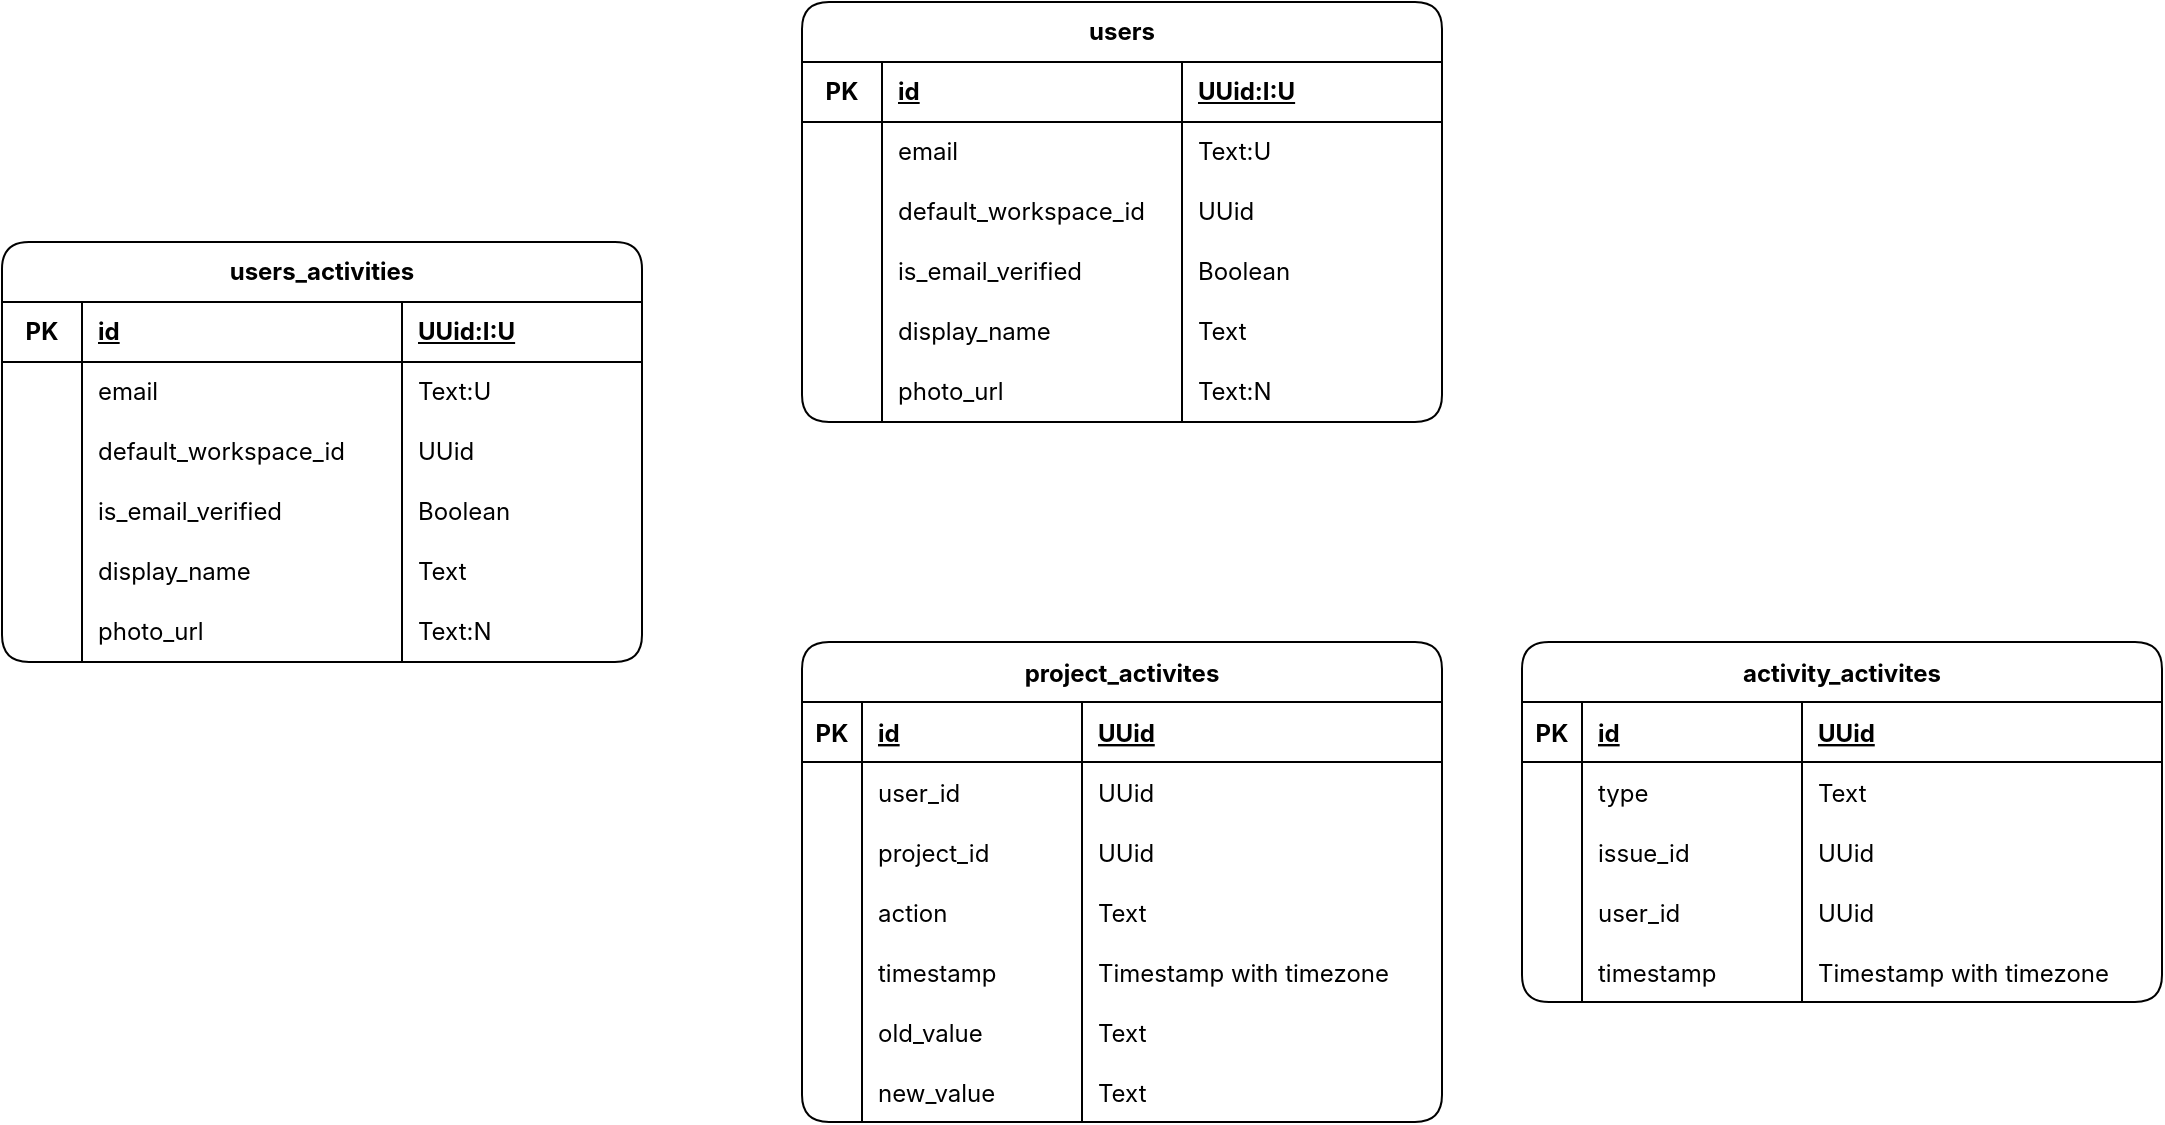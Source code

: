 <mxfile version="22.1.16" type="device">
  <diagram name="Page-1" id="qMH3KuZejo_d4NSerDfw">
    <mxGraphModel dx="1909" dy="865" grid="1" gridSize="10" guides="0" tooltips="1" connect="1" arrows="1" fold="1" page="0" pageScale="1" pageWidth="827" pageHeight="1169" math="0" shadow="0">
      <root>
        <mxCell id="0" />
        <mxCell id="1" parent="0" />
        <mxCell id="Oi91ynRGtFMZwl07wKgc-1" value="&lt;b style=&quot;font-size: 12px;&quot;&gt;users_activities&lt;/b&gt;" style="shape=table;startSize=30;container=1;collapsible=1;childLayout=tableLayout;fixedRows=1;rowLines=0;fontStyle=0;align=center;resizeLast=1;fontSize=12;fontFamily=Inter;html=1;whiteSpace=wrap;labelBorderColor=none;labelBackgroundColor=none;shadow=0;spacing=2;swimlaneFillColor=none;rounded=1;swimlaneLine=1;fillColor=none;strokeColor=default;fontSource=https%3A%2F%2Ffonts.googleapis.com%2Fcss%3Ffamily%3DInter;" parent="1" vertex="1">
          <mxGeometry x="-960" width="320" height="210" as="geometry" />
        </mxCell>
        <mxCell id="Oi91ynRGtFMZwl07wKgc-2" value="" style="shape=tableRow;horizontal=0;startSize=0;swimlaneHead=0;swimlaneBody=0;fillColor=none;collapsible=0;dropTarget=0;points=[[0,0.5],[1,0.5]];portConstraint=eastwest;top=0;left=0;right=0;bottom=1;fontSize=12;fontFamily=Inter;html=1;whiteSpace=wrap;labelBorderColor=none;labelBackgroundColor=none;swimlaneFillColor=default;shadow=0;swimlaneLine=1;rounded=1;strokeColor=default;fontSource=https%3A%2F%2Ffonts.googleapis.com%2Fcss%3Ffamily%3DInter;" parent="Oi91ynRGtFMZwl07wKgc-1" vertex="1">
          <mxGeometry y="30" width="320" height="30" as="geometry" />
        </mxCell>
        <mxCell id="Oi91ynRGtFMZwl07wKgc-3" value="PK" style="shape=partialRectangle;connectable=0;fillColor=none;top=0;left=0;bottom=0;right=0;fontStyle=1;overflow=hidden;fontSize=12;fontFamily=Inter;html=1;whiteSpace=wrap;labelBorderColor=none;labelBackgroundColor=none;swimlaneFillColor=default;shadow=0;swimlaneLine=1;rounded=1;strokeColor=default;fontSource=https%3A%2F%2Ffonts.googleapis.com%2Fcss%3Ffamily%3DInter;" parent="Oi91ynRGtFMZwl07wKgc-2" vertex="1">
          <mxGeometry width="40.0" height="30" as="geometry">
            <mxRectangle width="40.0" height="30" as="alternateBounds" />
          </mxGeometry>
        </mxCell>
        <mxCell id="Oi91ynRGtFMZwl07wKgc-4" value="id" style="shape=partialRectangle;connectable=0;fillColor=none;top=0;left=0;bottom=0;right=0;align=left;spacingLeft=6;fontStyle=5;overflow=hidden;fontSize=12;fontFamily=Inter;html=1;whiteSpace=wrap;labelBorderColor=none;labelBackgroundColor=none;swimlaneFillColor=default;shadow=0;swimlaneLine=1;rounded=1;strokeColor=default;fontSource=https%3A%2F%2Ffonts.googleapis.com%2Fcss%3Ffamily%3DInter;" parent="Oi91ynRGtFMZwl07wKgc-2" vertex="1">
          <mxGeometry x="40.0" width="160.0" height="30" as="geometry">
            <mxRectangle width="160.0" height="30" as="alternateBounds" />
          </mxGeometry>
        </mxCell>
        <mxCell id="Oi91ynRGtFMZwl07wKgc-5" value="UUid:I:U" style="shape=partialRectangle;connectable=0;fillColor=none;top=0;left=0;bottom=0;right=0;align=left;spacingLeft=6;fontStyle=5;overflow=hidden;fontSize=12;fontFamily=Inter;html=1;whiteSpace=wrap;labelBorderColor=none;labelBackgroundColor=none;swimlaneFillColor=default;shadow=0;swimlaneLine=1;rounded=1;strokeColor=default;fontSource=https%3A%2F%2Ffonts.googleapis.com%2Fcss%3Ffamily%3DInter;" parent="Oi91ynRGtFMZwl07wKgc-2" vertex="1">
          <mxGeometry x="200" width="120" height="30" as="geometry">
            <mxRectangle width="120" height="30" as="alternateBounds" />
          </mxGeometry>
        </mxCell>
        <mxCell id="Oi91ynRGtFMZwl07wKgc-6" value="" style="shape=tableRow;horizontal=0;startSize=0;swimlaneHead=0;swimlaneBody=0;fillColor=none;collapsible=0;dropTarget=0;points=[[0,0.5],[1,0.5]];portConstraint=eastwest;top=0;left=0;right=0;bottom=0;fontSize=12;fontFamily=Inter;html=1;whiteSpace=wrap;labelBorderColor=none;labelBackgroundColor=none;swimlaneFillColor=default;shadow=0;swimlaneLine=1;rounded=1;strokeColor=default;fontSource=https%3A%2F%2Ffonts.googleapis.com%2Fcss%3Ffamily%3DInter;" parent="Oi91ynRGtFMZwl07wKgc-1" vertex="1">
          <mxGeometry y="60" width="320" height="30" as="geometry" />
        </mxCell>
        <mxCell id="Oi91ynRGtFMZwl07wKgc-7" value="" style="shape=partialRectangle;connectable=0;fillColor=none;top=0;left=0;bottom=0;right=0;editable=1;overflow=hidden;fontSize=12;fontFamily=Inter;html=1;whiteSpace=wrap;labelBorderColor=none;labelBackgroundColor=none;swimlaneFillColor=default;shadow=0;swimlaneLine=1;rounded=1;strokeColor=default;fontSource=https%3A%2F%2Ffonts.googleapis.com%2Fcss%3Ffamily%3DInter;" parent="Oi91ynRGtFMZwl07wKgc-6" vertex="1">
          <mxGeometry width="40.0" height="30" as="geometry">
            <mxRectangle width="40.0" height="30" as="alternateBounds" />
          </mxGeometry>
        </mxCell>
        <mxCell id="Oi91ynRGtFMZwl07wKgc-8" value="email" style="shape=partialRectangle;connectable=0;fillColor=none;top=0;left=0;bottom=0;right=0;align=left;spacingLeft=6;overflow=hidden;fontSize=12;fontFamily=Inter;html=1;whiteSpace=wrap;labelBorderColor=none;labelBackgroundColor=none;swimlaneFillColor=default;shadow=0;swimlaneLine=1;rounded=1;strokeColor=default;fontSource=https%3A%2F%2Ffonts.googleapis.com%2Fcss%3Ffamily%3DInter;" parent="Oi91ynRGtFMZwl07wKgc-6" vertex="1">
          <mxGeometry x="40.0" width="160.0" height="30" as="geometry">
            <mxRectangle width="160.0" height="30" as="alternateBounds" />
          </mxGeometry>
        </mxCell>
        <mxCell id="Oi91ynRGtFMZwl07wKgc-9" value="Text:U" style="shape=partialRectangle;connectable=0;fillColor=none;top=0;left=0;bottom=0;right=0;align=left;spacingLeft=6;overflow=hidden;fontSize=12;fontFamily=Inter;html=1;whiteSpace=wrap;labelBorderColor=none;labelBackgroundColor=none;swimlaneFillColor=default;shadow=0;swimlaneLine=1;rounded=1;strokeColor=default;fontSource=https%3A%2F%2Ffonts.googleapis.com%2Fcss%3Ffamily%3DInter;" parent="Oi91ynRGtFMZwl07wKgc-6" vertex="1">
          <mxGeometry x="200" width="120" height="30" as="geometry">
            <mxRectangle width="120" height="30" as="alternateBounds" />
          </mxGeometry>
        </mxCell>
        <mxCell id="Oi91ynRGtFMZwl07wKgc-10" style="shape=tableRow;horizontal=0;startSize=0;swimlaneHead=0;swimlaneBody=0;fillColor=none;collapsible=0;dropTarget=0;points=[[0,0.5],[1,0.5]];portConstraint=eastwest;top=0;left=0;right=0;bottom=0;fontSize=12;fontFamily=Inter;html=1;whiteSpace=wrap;labelBorderColor=none;labelBackgroundColor=none;swimlaneFillColor=default;shadow=0;swimlaneLine=1;rounded=1;strokeColor=default;fontSource=https%3A%2F%2Ffonts.googleapis.com%2Fcss%3Ffamily%3DInter;" parent="Oi91ynRGtFMZwl07wKgc-1" vertex="1">
          <mxGeometry y="90" width="320" height="30" as="geometry" />
        </mxCell>
        <mxCell id="Oi91ynRGtFMZwl07wKgc-11" style="shape=partialRectangle;connectable=0;fillColor=none;top=0;left=0;bottom=0;right=0;editable=1;overflow=hidden;fontSize=12;fontFamily=Inter;html=1;whiteSpace=wrap;labelBorderColor=none;labelBackgroundColor=none;swimlaneFillColor=default;shadow=0;swimlaneLine=1;rounded=1;strokeColor=default;fontSource=https%3A%2F%2Ffonts.googleapis.com%2Fcss%3Ffamily%3DInter;" parent="Oi91ynRGtFMZwl07wKgc-10" vertex="1">
          <mxGeometry width="40.0" height="30" as="geometry">
            <mxRectangle width="40.0" height="30" as="alternateBounds" />
          </mxGeometry>
        </mxCell>
        <mxCell id="Oi91ynRGtFMZwl07wKgc-12" value="default_workspace_id" style="shape=partialRectangle;connectable=0;fillColor=none;top=0;left=0;bottom=0;right=0;align=left;spacingLeft=6;overflow=hidden;fontSize=12;fontFamily=Inter;html=1;whiteSpace=wrap;labelBorderColor=none;labelBackgroundColor=none;swimlaneFillColor=default;shadow=0;swimlaneLine=1;rounded=1;strokeColor=default;fontSource=https%3A%2F%2Ffonts.googleapis.com%2Fcss%3Ffamily%3DInter;" parent="Oi91ynRGtFMZwl07wKgc-10" vertex="1">
          <mxGeometry x="40.0" width="160.0" height="30" as="geometry">
            <mxRectangle width="160.0" height="30" as="alternateBounds" />
          </mxGeometry>
        </mxCell>
        <mxCell id="Oi91ynRGtFMZwl07wKgc-13" value="UUid" style="shape=partialRectangle;connectable=0;fillColor=none;top=0;left=0;bottom=0;right=0;align=left;spacingLeft=6;overflow=hidden;fontSize=12;fontFamily=Inter;html=1;whiteSpace=wrap;labelBorderColor=none;labelBackgroundColor=none;swimlaneFillColor=default;shadow=0;swimlaneLine=1;rounded=1;strokeColor=default;fontSource=https%3A%2F%2Ffonts.googleapis.com%2Fcss%3Ffamily%3DInter;" parent="Oi91ynRGtFMZwl07wKgc-10" vertex="1">
          <mxGeometry x="200" width="120" height="30" as="geometry">
            <mxRectangle width="120" height="30" as="alternateBounds" />
          </mxGeometry>
        </mxCell>
        <mxCell id="Oi91ynRGtFMZwl07wKgc-14" value="" style="shape=tableRow;horizontal=0;startSize=0;swimlaneHead=0;swimlaneBody=0;fillColor=none;collapsible=0;dropTarget=0;points=[[0,0.5],[1,0.5]];portConstraint=eastwest;top=0;left=0;right=0;bottom=0;fontSize=12;fontFamily=Inter;html=1;whiteSpace=wrap;labelBorderColor=none;labelBackgroundColor=none;swimlaneFillColor=default;shadow=0;swimlaneLine=1;rounded=1;strokeColor=default;fontSource=https%3A%2F%2Ffonts.googleapis.com%2Fcss%3Ffamily%3DInter;" parent="Oi91ynRGtFMZwl07wKgc-1" vertex="1">
          <mxGeometry y="120" width="320" height="30" as="geometry" />
        </mxCell>
        <mxCell id="Oi91ynRGtFMZwl07wKgc-15" value="" style="shape=partialRectangle;connectable=0;fillColor=none;top=0;left=0;bottom=0;right=0;editable=1;overflow=hidden;fontSize=12;fontFamily=Inter;html=1;whiteSpace=wrap;labelBorderColor=none;labelBackgroundColor=none;swimlaneFillColor=default;shadow=0;swimlaneLine=1;rounded=1;strokeColor=default;fontSource=https%3A%2F%2Ffonts.googleapis.com%2Fcss%3Ffamily%3DInter;" parent="Oi91ynRGtFMZwl07wKgc-14" vertex="1">
          <mxGeometry width="40.0" height="30" as="geometry">
            <mxRectangle width="40.0" height="30" as="alternateBounds" />
          </mxGeometry>
        </mxCell>
        <mxCell id="Oi91ynRGtFMZwl07wKgc-16" value="is_email_verified" style="shape=partialRectangle;connectable=0;fillColor=none;top=0;left=0;bottom=0;right=0;align=left;spacingLeft=6;overflow=hidden;fontSize=12;fontFamily=Inter;html=1;whiteSpace=wrap;labelBorderColor=none;labelBackgroundColor=none;swimlaneFillColor=default;shadow=0;swimlaneLine=1;rounded=1;strokeColor=default;fontSource=https%3A%2F%2Ffonts.googleapis.com%2Fcss%3Ffamily%3DInter;" parent="Oi91ynRGtFMZwl07wKgc-14" vertex="1">
          <mxGeometry x="40.0" width="160.0" height="30" as="geometry">
            <mxRectangle width="160.0" height="30" as="alternateBounds" />
          </mxGeometry>
        </mxCell>
        <mxCell id="Oi91ynRGtFMZwl07wKgc-17" value="Boolean" style="shape=partialRectangle;connectable=0;fillColor=none;top=0;left=0;bottom=0;right=0;align=left;spacingLeft=6;overflow=hidden;fontSize=12;fontFamily=Inter;html=1;whiteSpace=wrap;labelBorderColor=none;labelBackgroundColor=none;swimlaneFillColor=default;shadow=0;swimlaneLine=1;rounded=1;strokeColor=default;fontSource=https%3A%2F%2Ffonts.googleapis.com%2Fcss%3Ffamily%3DInter;" parent="Oi91ynRGtFMZwl07wKgc-14" vertex="1">
          <mxGeometry x="200" width="120" height="30" as="geometry">
            <mxRectangle width="120" height="30" as="alternateBounds" />
          </mxGeometry>
        </mxCell>
        <mxCell id="Oi91ynRGtFMZwl07wKgc-18" style="shape=tableRow;horizontal=0;startSize=0;swimlaneHead=0;swimlaneBody=0;fillColor=none;collapsible=0;dropTarget=0;points=[[0,0.5],[1,0.5]];portConstraint=eastwest;top=0;left=0;right=0;bottom=0;fontSize=12;fontFamily=Inter;html=1;whiteSpace=wrap;labelBorderColor=none;labelBackgroundColor=none;swimlaneFillColor=default;shadow=0;swimlaneLine=1;rounded=1;strokeColor=default;fontSource=https%3A%2F%2Ffonts.googleapis.com%2Fcss%3Ffamily%3DInter;" parent="Oi91ynRGtFMZwl07wKgc-1" vertex="1">
          <mxGeometry y="150" width="320" height="30" as="geometry" />
        </mxCell>
        <mxCell id="Oi91ynRGtFMZwl07wKgc-19" style="shape=partialRectangle;connectable=0;fillColor=none;top=0;left=0;bottom=0;right=0;editable=1;overflow=hidden;fontSize=12;fontFamily=Inter;html=1;whiteSpace=wrap;labelBorderColor=none;labelBackgroundColor=none;swimlaneFillColor=default;shadow=0;swimlaneLine=1;rounded=1;strokeColor=default;fontSource=https%3A%2F%2Ffonts.googleapis.com%2Fcss%3Ffamily%3DInter;" parent="Oi91ynRGtFMZwl07wKgc-18" vertex="1">
          <mxGeometry width="40.0" height="30" as="geometry">
            <mxRectangle width="40.0" height="30" as="alternateBounds" />
          </mxGeometry>
        </mxCell>
        <mxCell id="Oi91ynRGtFMZwl07wKgc-20" value="display_name" style="shape=partialRectangle;connectable=0;fillColor=none;top=0;left=0;bottom=0;right=0;align=left;spacingLeft=6;overflow=hidden;fontSize=12;fontFamily=Inter;html=1;whiteSpace=wrap;labelBorderColor=none;labelBackgroundColor=none;swimlaneFillColor=default;shadow=0;swimlaneLine=1;rounded=1;strokeColor=default;fontSource=https%3A%2F%2Ffonts.googleapis.com%2Fcss%3Ffamily%3DInter;" parent="Oi91ynRGtFMZwl07wKgc-18" vertex="1">
          <mxGeometry x="40.0" width="160.0" height="30" as="geometry">
            <mxRectangle width="160.0" height="30" as="alternateBounds" />
          </mxGeometry>
        </mxCell>
        <mxCell id="Oi91ynRGtFMZwl07wKgc-21" value="Text" style="shape=partialRectangle;connectable=0;fillColor=none;top=0;left=0;bottom=0;right=0;align=left;spacingLeft=6;overflow=hidden;fontSize=12;fontFamily=Inter;html=1;whiteSpace=wrap;labelBorderColor=none;labelBackgroundColor=none;swimlaneFillColor=default;shadow=0;swimlaneLine=1;rounded=1;strokeColor=default;fontSource=https%3A%2F%2Ffonts.googleapis.com%2Fcss%3Ffamily%3DInter;" parent="Oi91ynRGtFMZwl07wKgc-18" vertex="1">
          <mxGeometry x="200" width="120" height="30" as="geometry">
            <mxRectangle width="120" height="30" as="alternateBounds" />
          </mxGeometry>
        </mxCell>
        <mxCell id="Oi91ynRGtFMZwl07wKgc-22" style="shape=tableRow;horizontal=0;startSize=0;swimlaneHead=0;swimlaneBody=0;fillColor=none;collapsible=0;dropTarget=0;points=[[0,0.5],[1,0.5]];portConstraint=eastwest;top=0;left=0;right=0;bottom=0;fontSize=12;fontFamily=Inter;html=1;whiteSpace=wrap;labelBorderColor=none;labelBackgroundColor=none;swimlaneFillColor=default;shadow=0;swimlaneLine=1;rounded=1;strokeColor=default;fontSource=https%3A%2F%2Ffonts.googleapis.com%2Fcss%3Ffamily%3DInter;" parent="Oi91ynRGtFMZwl07wKgc-1" vertex="1">
          <mxGeometry y="180" width="320" height="30" as="geometry" />
        </mxCell>
        <mxCell id="Oi91ynRGtFMZwl07wKgc-23" style="shape=partialRectangle;connectable=0;fillColor=none;top=0;left=0;bottom=0;right=0;editable=1;overflow=hidden;fontSize=12;fontFamily=Inter;html=1;whiteSpace=wrap;labelBorderColor=none;labelBackgroundColor=none;swimlaneFillColor=default;shadow=0;swimlaneLine=1;rounded=1;strokeColor=default;fontSource=https%3A%2F%2Ffonts.googleapis.com%2Fcss%3Ffamily%3DInter;" parent="Oi91ynRGtFMZwl07wKgc-22" vertex="1">
          <mxGeometry width="40.0" height="30" as="geometry">
            <mxRectangle width="40.0" height="30" as="alternateBounds" />
          </mxGeometry>
        </mxCell>
        <mxCell id="Oi91ynRGtFMZwl07wKgc-24" value="photo_url" style="shape=partialRectangle;connectable=0;fillColor=none;top=0;left=0;bottom=0;right=0;align=left;spacingLeft=6;overflow=hidden;fontSize=12;fontFamily=Inter;html=1;whiteSpace=wrap;labelBorderColor=none;labelBackgroundColor=none;swimlaneFillColor=default;shadow=0;swimlaneLine=1;rounded=1;strokeColor=default;fontSource=https%3A%2F%2Ffonts.googleapis.com%2Fcss%3Ffamily%3DInter;" parent="Oi91ynRGtFMZwl07wKgc-22" vertex="1">
          <mxGeometry x="40.0" width="160.0" height="30" as="geometry">
            <mxRectangle width="160.0" height="30" as="alternateBounds" />
          </mxGeometry>
        </mxCell>
        <mxCell id="Oi91ynRGtFMZwl07wKgc-25" value="Text:N" style="shape=partialRectangle;connectable=0;fillColor=none;top=0;left=0;bottom=0;right=0;align=left;spacingLeft=6;overflow=hidden;fontSize=12;fontFamily=Inter;html=1;whiteSpace=wrap;labelBorderColor=none;labelBackgroundColor=none;swimlaneFillColor=default;shadow=0;swimlaneLine=1;rounded=1;strokeColor=default;fontSource=https%3A%2F%2Ffonts.googleapis.com%2Fcss%3Ffamily%3DInter;" parent="Oi91ynRGtFMZwl07wKgc-22" vertex="1">
          <mxGeometry x="200" width="120" height="30" as="geometry">
            <mxRectangle width="120" height="30" as="alternateBounds" />
          </mxGeometry>
        </mxCell>
        <mxCell id="Oi91ynRGtFMZwl07wKgc-26" value="project_activites" style="shape=table;startSize=30;container=1;collapsible=1;childLayout=tableLayout;fixedRows=1;rowLines=0;fontStyle=1;align=center;resizeLast=1;fontFamily=Inter;fontSource=https%3A%2F%2Ffonts.googleapis.com%2Fcss%3Ffamily%3DInter;fontSize=12;rounded=1;" parent="1" vertex="1">
          <mxGeometry x="-560" y="200" width="320" height="240" as="geometry" />
        </mxCell>
        <mxCell id="Oi91ynRGtFMZwl07wKgc-27" value="" style="shape=tableRow;horizontal=0;startSize=0;swimlaneHead=0;swimlaneBody=0;fillColor=none;collapsible=0;dropTarget=0;points=[[0,0.5],[1,0.5]];portConstraint=eastwest;top=0;left=0;right=0;bottom=1;fontFamily=Inter;fontSource=https%3A%2F%2Ffonts.googleapis.com%2Fcss%3Ffamily%3DInter;fontSize=12;rounded=1;" parent="Oi91ynRGtFMZwl07wKgc-26" vertex="1">
          <mxGeometry y="30" width="320" height="30" as="geometry" />
        </mxCell>
        <mxCell id="Oi91ynRGtFMZwl07wKgc-28" value="PK" style="shape=partialRectangle;connectable=0;fillColor=none;top=0;left=0;bottom=0;right=0;fontStyle=1;overflow=hidden;fontFamily=Inter;fontSource=https%3A%2F%2Ffonts.googleapis.com%2Fcss%3Ffamily%3DInter;fontSize=12;rounded=1;" parent="Oi91ynRGtFMZwl07wKgc-27" vertex="1">
          <mxGeometry width="30" height="30" as="geometry">
            <mxRectangle width="30" height="30" as="alternateBounds" />
          </mxGeometry>
        </mxCell>
        <mxCell id="Oi91ynRGtFMZwl07wKgc-29" value="id" style="shape=partialRectangle;connectable=0;fillColor=none;top=0;left=0;bottom=0;right=0;align=left;spacingLeft=6;fontStyle=5;overflow=hidden;fontFamily=Inter;fontSource=https%3A%2F%2Ffonts.googleapis.com%2Fcss%3Ffamily%3DInter;fontSize=12;rounded=1;" parent="Oi91ynRGtFMZwl07wKgc-27" vertex="1">
          <mxGeometry x="30" width="110" height="30" as="geometry">
            <mxRectangle width="110" height="30" as="alternateBounds" />
          </mxGeometry>
        </mxCell>
        <mxCell id="Oi91ynRGtFMZwl07wKgc-30" value="UUid" style="shape=partialRectangle;connectable=0;fillColor=none;top=0;left=0;bottom=0;right=0;align=left;spacingLeft=6;fontStyle=5;overflow=hidden;fontFamily=Inter;fontSource=https%3A%2F%2Ffonts.googleapis.com%2Fcss%3Ffamily%3DInter;fontSize=12;rounded=1;" parent="Oi91ynRGtFMZwl07wKgc-27" vertex="1">
          <mxGeometry x="140" width="180" height="30" as="geometry">
            <mxRectangle width="180" height="30" as="alternateBounds" />
          </mxGeometry>
        </mxCell>
        <mxCell id="Oi91ynRGtFMZwl07wKgc-31" value="" style="shape=tableRow;horizontal=0;startSize=0;swimlaneHead=0;swimlaneBody=0;fillColor=none;collapsible=0;dropTarget=0;points=[[0,0.5],[1,0.5]];portConstraint=eastwest;top=0;left=0;right=0;bottom=0;fontFamily=Inter;fontSource=https%3A%2F%2Ffonts.googleapis.com%2Fcss%3Ffamily%3DInter;fontSize=12;rounded=1;" parent="Oi91ynRGtFMZwl07wKgc-26" vertex="1">
          <mxGeometry y="60" width="320" height="30" as="geometry" />
        </mxCell>
        <mxCell id="Oi91ynRGtFMZwl07wKgc-32" value="" style="shape=partialRectangle;connectable=0;fillColor=none;top=0;left=0;bottom=0;right=0;editable=1;overflow=hidden;fontFamily=Inter;fontSource=https%3A%2F%2Ffonts.googleapis.com%2Fcss%3Ffamily%3DInter;fontSize=12;rounded=1;" parent="Oi91ynRGtFMZwl07wKgc-31" vertex="1">
          <mxGeometry width="30" height="30" as="geometry">
            <mxRectangle width="30" height="30" as="alternateBounds" />
          </mxGeometry>
        </mxCell>
        <mxCell id="Oi91ynRGtFMZwl07wKgc-33" value="user_id" style="shape=partialRectangle;connectable=0;fillColor=none;top=0;left=0;bottom=0;right=0;align=left;spacingLeft=6;overflow=hidden;fontFamily=Inter;fontSource=https%3A%2F%2Ffonts.googleapis.com%2Fcss%3Ffamily%3DInter;fontSize=12;rounded=1;" parent="Oi91ynRGtFMZwl07wKgc-31" vertex="1">
          <mxGeometry x="30" width="110" height="30" as="geometry">
            <mxRectangle width="110" height="30" as="alternateBounds" />
          </mxGeometry>
        </mxCell>
        <mxCell id="Oi91ynRGtFMZwl07wKgc-34" value="UUid" style="shape=partialRectangle;connectable=0;fillColor=none;top=0;left=0;bottom=0;right=0;align=left;spacingLeft=6;overflow=hidden;fontFamily=Inter;fontSource=https%3A%2F%2Ffonts.googleapis.com%2Fcss%3Ffamily%3DInter;fontSize=12;rounded=1;" parent="Oi91ynRGtFMZwl07wKgc-31" vertex="1">
          <mxGeometry x="140" width="180" height="30" as="geometry">
            <mxRectangle width="180" height="30" as="alternateBounds" />
          </mxGeometry>
        </mxCell>
        <mxCell id="Oi91ynRGtFMZwl07wKgc-35" value="" style="shape=tableRow;horizontal=0;startSize=0;swimlaneHead=0;swimlaneBody=0;fillColor=none;collapsible=0;dropTarget=0;points=[[0,0.5],[1,0.5]];portConstraint=eastwest;top=0;left=0;right=0;bottom=0;fontFamily=Inter;fontSource=https%3A%2F%2Ffonts.googleapis.com%2Fcss%3Ffamily%3DInter;fontSize=12;rounded=1;" parent="Oi91ynRGtFMZwl07wKgc-26" vertex="1">
          <mxGeometry y="90" width="320" height="30" as="geometry" />
        </mxCell>
        <mxCell id="Oi91ynRGtFMZwl07wKgc-36" value="" style="shape=partialRectangle;connectable=0;fillColor=none;top=0;left=0;bottom=0;right=0;editable=1;overflow=hidden;fontFamily=Inter;fontSource=https%3A%2F%2Ffonts.googleapis.com%2Fcss%3Ffamily%3DInter;fontSize=12;rounded=1;" parent="Oi91ynRGtFMZwl07wKgc-35" vertex="1">
          <mxGeometry width="30" height="30" as="geometry">
            <mxRectangle width="30" height="30" as="alternateBounds" />
          </mxGeometry>
        </mxCell>
        <mxCell id="Oi91ynRGtFMZwl07wKgc-37" value="project_id" style="shape=partialRectangle;connectable=0;fillColor=none;top=0;left=0;bottom=0;right=0;align=left;spacingLeft=6;overflow=hidden;fontFamily=Inter;fontSource=https%3A%2F%2Ffonts.googleapis.com%2Fcss%3Ffamily%3DInter;fontSize=12;rounded=1;" parent="Oi91ynRGtFMZwl07wKgc-35" vertex="1">
          <mxGeometry x="30" width="110" height="30" as="geometry">
            <mxRectangle width="110" height="30" as="alternateBounds" />
          </mxGeometry>
        </mxCell>
        <mxCell id="Oi91ynRGtFMZwl07wKgc-38" value="UUid" style="shape=partialRectangle;connectable=0;fillColor=none;top=0;left=0;bottom=0;right=0;align=left;spacingLeft=6;overflow=hidden;fontFamily=Inter;fontSource=https%3A%2F%2Ffonts.googleapis.com%2Fcss%3Ffamily%3DInter;fontSize=12;rounded=1;" parent="Oi91ynRGtFMZwl07wKgc-35" vertex="1">
          <mxGeometry x="140" width="180" height="30" as="geometry">
            <mxRectangle width="180" height="30" as="alternateBounds" />
          </mxGeometry>
        </mxCell>
        <mxCell id="Oi91ynRGtFMZwl07wKgc-39" value="" style="shape=tableRow;horizontal=0;startSize=0;swimlaneHead=0;swimlaneBody=0;fillColor=none;collapsible=0;dropTarget=0;points=[[0,0.5],[1,0.5]];portConstraint=eastwest;top=0;left=0;right=0;bottom=0;fontFamily=Inter;fontSource=https%3A%2F%2Ffonts.googleapis.com%2Fcss%3Ffamily%3DInter;fontSize=12;rounded=1;" parent="Oi91ynRGtFMZwl07wKgc-26" vertex="1">
          <mxGeometry y="120" width="320" height="30" as="geometry" />
        </mxCell>
        <mxCell id="Oi91ynRGtFMZwl07wKgc-40" value="" style="shape=partialRectangle;connectable=0;fillColor=none;top=0;left=0;bottom=0;right=0;editable=1;overflow=hidden;fontFamily=Inter;fontSource=https%3A%2F%2Ffonts.googleapis.com%2Fcss%3Ffamily%3DInter;fontSize=12;rounded=1;" parent="Oi91ynRGtFMZwl07wKgc-39" vertex="1">
          <mxGeometry width="30" height="30" as="geometry">
            <mxRectangle width="30" height="30" as="alternateBounds" />
          </mxGeometry>
        </mxCell>
        <mxCell id="Oi91ynRGtFMZwl07wKgc-41" value="action" style="shape=partialRectangle;connectable=0;fillColor=none;top=0;left=0;bottom=0;right=0;align=left;spacingLeft=6;overflow=hidden;shadow=0;fontFamily=Inter;fontSource=https%3A%2F%2Ffonts.googleapis.com%2Fcss%3Ffamily%3DInter;fontSize=12;rounded=1;" parent="Oi91ynRGtFMZwl07wKgc-39" vertex="1">
          <mxGeometry x="30" width="110" height="30" as="geometry">
            <mxRectangle width="110" height="30" as="alternateBounds" />
          </mxGeometry>
        </mxCell>
        <mxCell id="Oi91ynRGtFMZwl07wKgc-42" value="Text" style="shape=partialRectangle;connectable=0;fillColor=none;top=0;left=0;bottom=0;right=0;align=left;spacingLeft=6;overflow=hidden;shadow=0;fontFamily=Inter;fontSource=https%3A%2F%2Ffonts.googleapis.com%2Fcss%3Ffamily%3DInter;fontSize=12;rounded=1;" parent="Oi91ynRGtFMZwl07wKgc-39" vertex="1">
          <mxGeometry x="140" width="180" height="30" as="geometry">
            <mxRectangle width="180" height="30" as="alternateBounds" />
          </mxGeometry>
        </mxCell>
        <mxCell id="Oi91ynRGtFMZwl07wKgc-76" style="shape=tableRow;horizontal=0;startSize=0;swimlaneHead=0;swimlaneBody=0;fillColor=none;collapsible=0;dropTarget=0;points=[[0,0.5],[1,0.5]];portConstraint=eastwest;top=0;left=0;right=0;bottom=0;fontFamily=Inter;fontSource=https%3A%2F%2Ffonts.googleapis.com%2Fcss%3Ffamily%3DInter;fontSize=12;rounded=1;" parent="Oi91ynRGtFMZwl07wKgc-26" vertex="1">
          <mxGeometry y="150" width="320" height="30" as="geometry" />
        </mxCell>
        <mxCell id="Oi91ynRGtFMZwl07wKgc-77" style="shape=partialRectangle;connectable=0;fillColor=none;top=0;left=0;bottom=0;right=0;editable=1;overflow=hidden;fontFamily=Inter;fontSource=https%3A%2F%2Ffonts.googleapis.com%2Fcss%3Ffamily%3DInter;fontSize=12;rounded=1;" parent="Oi91ynRGtFMZwl07wKgc-76" vertex="1">
          <mxGeometry width="30" height="30" as="geometry">
            <mxRectangle width="30" height="30" as="alternateBounds" />
          </mxGeometry>
        </mxCell>
        <mxCell id="Oi91ynRGtFMZwl07wKgc-78" value="timestamp" style="shape=partialRectangle;connectable=0;fillColor=none;top=0;left=0;bottom=0;right=0;align=left;spacingLeft=6;overflow=hidden;shadow=0;fontFamily=Inter;fontSource=https%3A%2F%2Ffonts.googleapis.com%2Fcss%3Ffamily%3DInter;fontSize=12;rounded=1;" parent="Oi91ynRGtFMZwl07wKgc-76" vertex="1">
          <mxGeometry x="30" width="110" height="30" as="geometry">
            <mxRectangle width="110" height="30" as="alternateBounds" />
          </mxGeometry>
        </mxCell>
        <mxCell id="Oi91ynRGtFMZwl07wKgc-79" value="Timestamp with timezone" style="shape=partialRectangle;connectable=0;fillColor=none;top=0;left=0;bottom=0;right=0;align=left;spacingLeft=6;overflow=hidden;shadow=0;fontFamily=Inter;fontSource=https%3A%2F%2Ffonts.googleapis.com%2Fcss%3Ffamily%3DInter;fontSize=12;rounded=1;" parent="Oi91ynRGtFMZwl07wKgc-76" vertex="1">
          <mxGeometry x="140" width="180" height="30" as="geometry">
            <mxRectangle width="180" height="30" as="alternateBounds" />
          </mxGeometry>
        </mxCell>
        <mxCell id="S9b56xhBs71mDm356Wjc-5" style="shape=tableRow;horizontal=0;startSize=0;swimlaneHead=0;swimlaneBody=0;fillColor=none;collapsible=0;dropTarget=0;points=[[0,0.5],[1,0.5]];portConstraint=eastwest;top=0;left=0;right=0;bottom=0;fontFamily=Inter;fontSource=https%3A%2F%2Ffonts.googleapis.com%2Fcss%3Ffamily%3DInter;fontSize=12;rounded=1;" vertex="1" parent="Oi91ynRGtFMZwl07wKgc-26">
          <mxGeometry y="180" width="320" height="30" as="geometry" />
        </mxCell>
        <mxCell id="S9b56xhBs71mDm356Wjc-6" style="shape=partialRectangle;connectable=0;fillColor=none;top=0;left=0;bottom=0;right=0;editable=1;overflow=hidden;fontFamily=Inter;fontSource=https%3A%2F%2Ffonts.googleapis.com%2Fcss%3Ffamily%3DInter;fontSize=12;rounded=1;" vertex="1" parent="S9b56xhBs71mDm356Wjc-5">
          <mxGeometry width="30" height="30" as="geometry">
            <mxRectangle width="30" height="30" as="alternateBounds" />
          </mxGeometry>
        </mxCell>
        <mxCell id="S9b56xhBs71mDm356Wjc-7" value="old_value" style="shape=partialRectangle;connectable=0;fillColor=none;top=0;left=0;bottom=0;right=0;align=left;spacingLeft=6;overflow=hidden;shadow=0;fontFamily=Inter;fontSource=https%3A%2F%2Ffonts.googleapis.com%2Fcss%3Ffamily%3DInter;fontSize=12;rounded=1;" vertex="1" parent="S9b56xhBs71mDm356Wjc-5">
          <mxGeometry x="30" width="110" height="30" as="geometry">
            <mxRectangle width="110" height="30" as="alternateBounds" />
          </mxGeometry>
        </mxCell>
        <mxCell id="S9b56xhBs71mDm356Wjc-8" value="Text" style="shape=partialRectangle;connectable=0;fillColor=none;top=0;left=0;bottom=0;right=0;align=left;spacingLeft=6;overflow=hidden;shadow=0;fontFamily=Inter;fontSource=https%3A%2F%2Ffonts.googleapis.com%2Fcss%3Ffamily%3DInter;fontSize=12;rounded=1;" vertex="1" parent="S9b56xhBs71mDm356Wjc-5">
          <mxGeometry x="140" width="180" height="30" as="geometry">
            <mxRectangle width="180" height="30" as="alternateBounds" />
          </mxGeometry>
        </mxCell>
        <mxCell id="S9b56xhBs71mDm356Wjc-1" style="shape=tableRow;horizontal=0;startSize=0;swimlaneHead=0;swimlaneBody=0;fillColor=none;collapsible=0;dropTarget=0;points=[[0,0.5],[1,0.5]];portConstraint=eastwest;top=0;left=0;right=0;bottom=0;fontFamily=Inter;fontSource=https%3A%2F%2Ffonts.googleapis.com%2Fcss%3Ffamily%3DInter;fontSize=12;rounded=1;" vertex="1" parent="Oi91ynRGtFMZwl07wKgc-26">
          <mxGeometry y="210" width="320" height="30" as="geometry" />
        </mxCell>
        <mxCell id="S9b56xhBs71mDm356Wjc-2" style="shape=partialRectangle;connectable=0;fillColor=none;top=0;left=0;bottom=0;right=0;editable=1;overflow=hidden;fontFamily=Inter;fontSource=https%3A%2F%2Ffonts.googleapis.com%2Fcss%3Ffamily%3DInter;fontSize=12;rounded=1;" vertex="1" parent="S9b56xhBs71mDm356Wjc-1">
          <mxGeometry width="30" height="30" as="geometry">
            <mxRectangle width="30" height="30" as="alternateBounds" />
          </mxGeometry>
        </mxCell>
        <mxCell id="S9b56xhBs71mDm356Wjc-3" value="new_value" style="shape=partialRectangle;connectable=0;fillColor=none;top=0;left=0;bottom=0;right=0;align=left;spacingLeft=6;overflow=hidden;shadow=0;fontFamily=Inter;fontSource=https%3A%2F%2Ffonts.googleapis.com%2Fcss%3Ffamily%3DInter;fontSize=12;rounded=1;" vertex="1" parent="S9b56xhBs71mDm356Wjc-1">
          <mxGeometry x="30" width="110" height="30" as="geometry">
            <mxRectangle width="110" height="30" as="alternateBounds" />
          </mxGeometry>
        </mxCell>
        <mxCell id="S9b56xhBs71mDm356Wjc-4" value="Text" style="shape=partialRectangle;connectable=0;fillColor=none;top=0;left=0;bottom=0;right=0;align=left;spacingLeft=6;overflow=hidden;shadow=0;fontFamily=Inter;fontSource=https%3A%2F%2Ffonts.googleapis.com%2Fcss%3Ffamily%3DInter;fontSize=12;rounded=1;" vertex="1" parent="S9b56xhBs71mDm356Wjc-1">
          <mxGeometry x="140" width="180" height="30" as="geometry">
            <mxRectangle width="180" height="30" as="alternateBounds" />
          </mxGeometry>
        </mxCell>
        <mxCell id="Oi91ynRGtFMZwl07wKgc-85" value="&lt;b style=&quot;font-size: 12px;&quot;&gt;users&lt;/b&gt;" style="shape=table;startSize=30;container=1;collapsible=1;childLayout=tableLayout;fixedRows=1;rowLines=0;fontStyle=0;align=center;resizeLast=1;fontSize=12;fontFamily=Inter;html=1;whiteSpace=wrap;labelBorderColor=none;labelBackgroundColor=none;shadow=0;spacing=2;swimlaneFillColor=none;rounded=1;swimlaneLine=1;fillColor=none;strokeColor=default;fontSource=https%3A%2F%2Ffonts.googleapis.com%2Fcss%3Ffamily%3DInter;" parent="1" vertex="1">
          <mxGeometry x="-560" y="-120" width="320" height="210" as="geometry" />
        </mxCell>
        <mxCell id="Oi91ynRGtFMZwl07wKgc-86" value="" style="shape=tableRow;horizontal=0;startSize=0;swimlaneHead=0;swimlaneBody=0;fillColor=none;collapsible=0;dropTarget=0;points=[[0,0.5],[1,0.5]];portConstraint=eastwest;top=0;left=0;right=0;bottom=1;fontSize=12;fontFamily=Inter;html=1;whiteSpace=wrap;labelBorderColor=none;labelBackgroundColor=none;swimlaneFillColor=default;shadow=0;swimlaneLine=1;rounded=1;strokeColor=default;fontSource=https%3A%2F%2Ffonts.googleapis.com%2Fcss%3Ffamily%3DInter;" parent="Oi91ynRGtFMZwl07wKgc-85" vertex="1">
          <mxGeometry y="30" width="320" height="30" as="geometry" />
        </mxCell>
        <mxCell id="Oi91ynRGtFMZwl07wKgc-87" value="PK" style="shape=partialRectangle;connectable=0;fillColor=none;top=0;left=0;bottom=0;right=0;fontStyle=1;overflow=hidden;fontSize=12;fontFamily=Inter;html=1;whiteSpace=wrap;labelBorderColor=none;labelBackgroundColor=none;swimlaneFillColor=default;shadow=0;swimlaneLine=1;rounded=1;strokeColor=default;fontSource=https%3A%2F%2Ffonts.googleapis.com%2Fcss%3Ffamily%3DInter;" parent="Oi91ynRGtFMZwl07wKgc-86" vertex="1">
          <mxGeometry width="40.0" height="30" as="geometry">
            <mxRectangle width="40.0" height="30" as="alternateBounds" />
          </mxGeometry>
        </mxCell>
        <mxCell id="Oi91ynRGtFMZwl07wKgc-88" value="id" style="shape=partialRectangle;connectable=0;fillColor=none;top=0;left=0;bottom=0;right=0;align=left;spacingLeft=6;fontStyle=5;overflow=hidden;fontSize=12;fontFamily=Inter;html=1;whiteSpace=wrap;labelBorderColor=none;labelBackgroundColor=none;swimlaneFillColor=default;shadow=0;swimlaneLine=1;rounded=1;strokeColor=default;fontSource=https%3A%2F%2Ffonts.googleapis.com%2Fcss%3Ffamily%3DInter;" parent="Oi91ynRGtFMZwl07wKgc-86" vertex="1">
          <mxGeometry x="40.0" width="150.0" height="30" as="geometry">
            <mxRectangle width="150.0" height="30" as="alternateBounds" />
          </mxGeometry>
        </mxCell>
        <mxCell id="Oi91ynRGtFMZwl07wKgc-89" value="UUid:I:U" style="shape=partialRectangle;connectable=0;fillColor=none;top=0;left=0;bottom=0;right=0;align=left;spacingLeft=6;fontStyle=5;overflow=hidden;fontSize=12;fontFamily=Inter;html=1;whiteSpace=wrap;labelBorderColor=none;labelBackgroundColor=none;swimlaneFillColor=default;shadow=0;swimlaneLine=1;rounded=1;strokeColor=default;fontSource=https%3A%2F%2Ffonts.googleapis.com%2Fcss%3Ffamily%3DInter;" parent="Oi91ynRGtFMZwl07wKgc-86" vertex="1">
          <mxGeometry x="190" width="130" height="30" as="geometry">
            <mxRectangle width="130" height="30" as="alternateBounds" />
          </mxGeometry>
        </mxCell>
        <mxCell id="Oi91ynRGtFMZwl07wKgc-90" value="" style="shape=tableRow;horizontal=0;startSize=0;swimlaneHead=0;swimlaneBody=0;fillColor=none;collapsible=0;dropTarget=0;points=[[0,0.5],[1,0.5]];portConstraint=eastwest;top=0;left=0;right=0;bottom=0;fontSize=12;fontFamily=Inter;html=1;whiteSpace=wrap;labelBorderColor=none;labelBackgroundColor=none;swimlaneFillColor=default;shadow=0;swimlaneLine=1;rounded=1;strokeColor=default;fontSource=https%3A%2F%2Ffonts.googleapis.com%2Fcss%3Ffamily%3DInter;" parent="Oi91ynRGtFMZwl07wKgc-85" vertex="1">
          <mxGeometry y="60" width="320" height="30" as="geometry" />
        </mxCell>
        <mxCell id="Oi91ynRGtFMZwl07wKgc-91" value="" style="shape=partialRectangle;connectable=0;fillColor=none;top=0;left=0;bottom=0;right=0;editable=1;overflow=hidden;fontSize=12;fontFamily=Inter;html=1;whiteSpace=wrap;labelBorderColor=none;labelBackgroundColor=none;swimlaneFillColor=default;shadow=0;swimlaneLine=1;rounded=1;strokeColor=default;fontSource=https%3A%2F%2Ffonts.googleapis.com%2Fcss%3Ffamily%3DInter;" parent="Oi91ynRGtFMZwl07wKgc-90" vertex="1">
          <mxGeometry width="40.0" height="30" as="geometry">
            <mxRectangle width="40.0" height="30" as="alternateBounds" />
          </mxGeometry>
        </mxCell>
        <mxCell id="Oi91ynRGtFMZwl07wKgc-92" value="email" style="shape=partialRectangle;connectable=0;fillColor=none;top=0;left=0;bottom=0;right=0;align=left;spacingLeft=6;overflow=hidden;fontSize=12;fontFamily=Inter;html=1;whiteSpace=wrap;labelBorderColor=none;labelBackgroundColor=none;swimlaneFillColor=default;shadow=0;swimlaneLine=1;rounded=1;strokeColor=default;fontSource=https%3A%2F%2Ffonts.googleapis.com%2Fcss%3Ffamily%3DInter;" parent="Oi91ynRGtFMZwl07wKgc-90" vertex="1">
          <mxGeometry x="40.0" width="150.0" height="30" as="geometry">
            <mxRectangle width="150.0" height="30" as="alternateBounds" />
          </mxGeometry>
        </mxCell>
        <mxCell id="Oi91ynRGtFMZwl07wKgc-93" value="Text:U" style="shape=partialRectangle;connectable=0;fillColor=none;top=0;left=0;bottom=0;right=0;align=left;spacingLeft=6;overflow=hidden;fontSize=12;fontFamily=Inter;html=1;whiteSpace=wrap;labelBorderColor=none;labelBackgroundColor=none;swimlaneFillColor=default;shadow=0;swimlaneLine=1;rounded=1;strokeColor=default;fontSource=https%3A%2F%2Ffonts.googleapis.com%2Fcss%3Ffamily%3DInter;" parent="Oi91ynRGtFMZwl07wKgc-90" vertex="1">
          <mxGeometry x="190" width="130" height="30" as="geometry">
            <mxRectangle width="130" height="30" as="alternateBounds" />
          </mxGeometry>
        </mxCell>
        <mxCell id="Oi91ynRGtFMZwl07wKgc-94" style="shape=tableRow;horizontal=0;startSize=0;swimlaneHead=0;swimlaneBody=0;fillColor=none;collapsible=0;dropTarget=0;points=[[0,0.5],[1,0.5]];portConstraint=eastwest;top=0;left=0;right=0;bottom=0;fontSize=12;fontFamily=Inter;html=1;whiteSpace=wrap;labelBorderColor=none;labelBackgroundColor=none;swimlaneFillColor=default;shadow=0;swimlaneLine=1;rounded=1;strokeColor=default;fontSource=https%3A%2F%2Ffonts.googleapis.com%2Fcss%3Ffamily%3DInter;" parent="Oi91ynRGtFMZwl07wKgc-85" vertex="1">
          <mxGeometry y="90" width="320" height="30" as="geometry" />
        </mxCell>
        <mxCell id="Oi91ynRGtFMZwl07wKgc-95" style="shape=partialRectangle;connectable=0;fillColor=none;top=0;left=0;bottom=0;right=0;editable=1;overflow=hidden;fontSize=12;fontFamily=Inter;html=1;whiteSpace=wrap;labelBorderColor=none;labelBackgroundColor=none;swimlaneFillColor=default;shadow=0;swimlaneLine=1;rounded=1;strokeColor=default;fontSource=https%3A%2F%2Ffonts.googleapis.com%2Fcss%3Ffamily%3DInter;" parent="Oi91ynRGtFMZwl07wKgc-94" vertex="1">
          <mxGeometry width="40.0" height="30" as="geometry">
            <mxRectangle width="40.0" height="30" as="alternateBounds" />
          </mxGeometry>
        </mxCell>
        <mxCell id="Oi91ynRGtFMZwl07wKgc-96" value="default_workspace_id" style="shape=partialRectangle;connectable=0;fillColor=none;top=0;left=0;bottom=0;right=0;align=left;spacingLeft=6;overflow=hidden;fontSize=12;fontFamily=Inter;html=1;whiteSpace=wrap;labelBorderColor=none;labelBackgroundColor=none;swimlaneFillColor=default;shadow=0;swimlaneLine=1;rounded=1;strokeColor=default;fontSource=https%3A%2F%2Ffonts.googleapis.com%2Fcss%3Ffamily%3DInter;" parent="Oi91ynRGtFMZwl07wKgc-94" vertex="1">
          <mxGeometry x="40.0" width="150.0" height="30" as="geometry">
            <mxRectangle width="150.0" height="30" as="alternateBounds" />
          </mxGeometry>
        </mxCell>
        <mxCell id="Oi91ynRGtFMZwl07wKgc-97" value="UUid" style="shape=partialRectangle;connectable=0;fillColor=none;top=0;left=0;bottom=0;right=0;align=left;spacingLeft=6;overflow=hidden;fontSize=12;fontFamily=Inter;html=1;whiteSpace=wrap;labelBorderColor=none;labelBackgroundColor=none;swimlaneFillColor=default;shadow=0;swimlaneLine=1;rounded=1;strokeColor=default;fontSource=https%3A%2F%2Ffonts.googleapis.com%2Fcss%3Ffamily%3DInter;" parent="Oi91ynRGtFMZwl07wKgc-94" vertex="1">
          <mxGeometry x="190" width="130" height="30" as="geometry">
            <mxRectangle width="130" height="30" as="alternateBounds" />
          </mxGeometry>
        </mxCell>
        <mxCell id="Oi91ynRGtFMZwl07wKgc-98" value="" style="shape=tableRow;horizontal=0;startSize=0;swimlaneHead=0;swimlaneBody=0;fillColor=none;collapsible=0;dropTarget=0;points=[[0,0.5],[1,0.5]];portConstraint=eastwest;top=0;left=0;right=0;bottom=0;fontSize=12;fontFamily=Inter;html=1;whiteSpace=wrap;labelBorderColor=none;labelBackgroundColor=none;swimlaneFillColor=default;shadow=0;swimlaneLine=1;rounded=1;strokeColor=default;fontSource=https%3A%2F%2Ffonts.googleapis.com%2Fcss%3Ffamily%3DInter;" parent="Oi91ynRGtFMZwl07wKgc-85" vertex="1">
          <mxGeometry y="120" width="320" height="30" as="geometry" />
        </mxCell>
        <mxCell id="Oi91ynRGtFMZwl07wKgc-99" value="" style="shape=partialRectangle;connectable=0;fillColor=none;top=0;left=0;bottom=0;right=0;editable=1;overflow=hidden;fontSize=12;fontFamily=Inter;html=1;whiteSpace=wrap;labelBorderColor=none;labelBackgroundColor=none;swimlaneFillColor=default;shadow=0;swimlaneLine=1;rounded=1;strokeColor=default;fontSource=https%3A%2F%2Ffonts.googleapis.com%2Fcss%3Ffamily%3DInter;" parent="Oi91ynRGtFMZwl07wKgc-98" vertex="1">
          <mxGeometry width="40.0" height="30" as="geometry">
            <mxRectangle width="40.0" height="30" as="alternateBounds" />
          </mxGeometry>
        </mxCell>
        <mxCell id="Oi91ynRGtFMZwl07wKgc-100" value="is_email_verified" style="shape=partialRectangle;connectable=0;fillColor=none;top=0;left=0;bottom=0;right=0;align=left;spacingLeft=6;overflow=hidden;fontSize=12;fontFamily=Inter;html=1;whiteSpace=wrap;labelBorderColor=none;labelBackgroundColor=none;swimlaneFillColor=default;shadow=0;swimlaneLine=1;rounded=1;strokeColor=default;fontSource=https%3A%2F%2Ffonts.googleapis.com%2Fcss%3Ffamily%3DInter;" parent="Oi91ynRGtFMZwl07wKgc-98" vertex="1">
          <mxGeometry x="40.0" width="150.0" height="30" as="geometry">
            <mxRectangle width="150.0" height="30" as="alternateBounds" />
          </mxGeometry>
        </mxCell>
        <mxCell id="Oi91ynRGtFMZwl07wKgc-101" value="Boolean" style="shape=partialRectangle;connectable=0;fillColor=none;top=0;left=0;bottom=0;right=0;align=left;spacingLeft=6;overflow=hidden;fontSize=12;fontFamily=Inter;html=1;whiteSpace=wrap;labelBorderColor=none;labelBackgroundColor=none;swimlaneFillColor=default;shadow=0;swimlaneLine=1;rounded=1;strokeColor=default;fontSource=https%3A%2F%2Ffonts.googleapis.com%2Fcss%3Ffamily%3DInter;" parent="Oi91ynRGtFMZwl07wKgc-98" vertex="1">
          <mxGeometry x="190" width="130" height="30" as="geometry">
            <mxRectangle width="130" height="30" as="alternateBounds" />
          </mxGeometry>
        </mxCell>
        <mxCell id="Oi91ynRGtFMZwl07wKgc-102" style="shape=tableRow;horizontal=0;startSize=0;swimlaneHead=0;swimlaneBody=0;fillColor=none;collapsible=0;dropTarget=0;points=[[0,0.5],[1,0.5]];portConstraint=eastwest;top=0;left=0;right=0;bottom=0;fontSize=12;fontFamily=Inter;html=1;whiteSpace=wrap;labelBorderColor=none;labelBackgroundColor=none;swimlaneFillColor=default;shadow=0;swimlaneLine=1;rounded=1;strokeColor=default;fontSource=https%3A%2F%2Ffonts.googleapis.com%2Fcss%3Ffamily%3DInter;" parent="Oi91ynRGtFMZwl07wKgc-85" vertex="1">
          <mxGeometry y="150" width="320" height="30" as="geometry" />
        </mxCell>
        <mxCell id="Oi91ynRGtFMZwl07wKgc-103" style="shape=partialRectangle;connectable=0;fillColor=none;top=0;left=0;bottom=0;right=0;editable=1;overflow=hidden;fontSize=12;fontFamily=Inter;html=1;whiteSpace=wrap;labelBorderColor=none;labelBackgroundColor=none;swimlaneFillColor=default;shadow=0;swimlaneLine=1;rounded=1;strokeColor=default;fontSource=https%3A%2F%2Ffonts.googleapis.com%2Fcss%3Ffamily%3DInter;" parent="Oi91ynRGtFMZwl07wKgc-102" vertex="1">
          <mxGeometry width="40.0" height="30" as="geometry">
            <mxRectangle width="40.0" height="30" as="alternateBounds" />
          </mxGeometry>
        </mxCell>
        <mxCell id="Oi91ynRGtFMZwl07wKgc-104" value="display_name" style="shape=partialRectangle;connectable=0;fillColor=none;top=0;left=0;bottom=0;right=0;align=left;spacingLeft=6;overflow=hidden;fontSize=12;fontFamily=Inter;html=1;whiteSpace=wrap;labelBorderColor=none;labelBackgroundColor=none;swimlaneFillColor=default;shadow=0;swimlaneLine=1;rounded=1;strokeColor=default;fontSource=https%3A%2F%2Ffonts.googleapis.com%2Fcss%3Ffamily%3DInter;" parent="Oi91ynRGtFMZwl07wKgc-102" vertex="1">
          <mxGeometry x="40.0" width="150.0" height="30" as="geometry">
            <mxRectangle width="150.0" height="30" as="alternateBounds" />
          </mxGeometry>
        </mxCell>
        <mxCell id="Oi91ynRGtFMZwl07wKgc-105" value="Text" style="shape=partialRectangle;connectable=0;fillColor=none;top=0;left=0;bottom=0;right=0;align=left;spacingLeft=6;overflow=hidden;fontSize=12;fontFamily=Inter;html=1;whiteSpace=wrap;labelBorderColor=none;labelBackgroundColor=none;swimlaneFillColor=default;shadow=0;swimlaneLine=1;rounded=1;strokeColor=default;fontSource=https%3A%2F%2Ffonts.googleapis.com%2Fcss%3Ffamily%3DInter;" parent="Oi91ynRGtFMZwl07wKgc-102" vertex="1">
          <mxGeometry x="190" width="130" height="30" as="geometry">
            <mxRectangle width="130" height="30" as="alternateBounds" />
          </mxGeometry>
        </mxCell>
        <mxCell id="Oi91ynRGtFMZwl07wKgc-106" style="shape=tableRow;horizontal=0;startSize=0;swimlaneHead=0;swimlaneBody=0;fillColor=none;collapsible=0;dropTarget=0;points=[[0,0.5],[1,0.5]];portConstraint=eastwest;top=0;left=0;right=0;bottom=0;fontSize=12;fontFamily=Inter;html=1;whiteSpace=wrap;labelBorderColor=none;labelBackgroundColor=none;swimlaneFillColor=default;shadow=0;swimlaneLine=1;rounded=1;strokeColor=default;fontSource=https%3A%2F%2Ffonts.googleapis.com%2Fcss%3Ffamily%3DInter;" parent="Oi91ynRGtFMZwl07wKgc-85" vertex="1">
          <mxGeometry y="180" width="320" height="30" as="geometry" />
        </mxCell>
        <mxCell id="Oi91ynRGtFMZwl07wKgc-107" style="shape=partialRectangle;connectable=0;fillColor=none;top=0;left=0;bottom=0;right=0;editable=1;overflow=hidden;fontSize=12;fontFamily=Inter;html=1;whiteSpace=wrap;labelBorderColor=none;labelBackgroundColor=none;swimlaneFillColor=default;shadow=0;swimlaneLine=1;rounded=1;strokeColor=default;fontSource=https%3A%2F%2Ffonts.googleapis.com%2Fcss%3Ffamily%3DInter;" parent="Oi91ynRGtFMZwl07wKgc-106" vertex="1">
          <mxGeometry width="40.0" height="30" as="geometry">
            <mxRectangle width="40.0" height="30" as="alternateBounds" />
          </mxGeometry>
        </mxCell>
        <mxCell id="Oi91ynRGtFMZwl07wKgc-108" value="photo_url" style="shape=partialRectangle;connectable=0;fillColor=none;top=0;left=0;bottom=0;right=0;align=left;spacingLeft=6;overflow=hidden;fontSize=12;fontFamily=Inter;html=1;whiteSpace=wrap;labelBorderColor=none;labelBackgroundColor=none;swimlaneFillColor=default;shadow=0;swimlaneLine=1;rounded=1;strokeColor=default;fontSource=https%3A%2F%2Ffonts.googleapis.com%2Fcss%3Ffamily%3DInter;" parent="Oi91ynRGtFMZwl07wKgc-106" vertex="1">
          <mxGeometry x="40.0" width="150.0" height="30" as="geometry">
            <mxRectangle width="150.0" height="30" as="alternateBounds" />
          </mxGeometry>
        </mxCell>
        <mxCell id="Oi91ynRGtFMZwl07wKgc-109" value="Text:N" style="shape=partialRectangle;connectable=0;fillColor=none;top=0;left=0;bottom=0;right=0;align=left;spacingLeft=6;overflow=hidden;fontSize=12;fontFamily=Inter;html=1;whiteSpace=wrap;labelBorderColor=none;labelBackgroundColor=none;swimlaneFillColor=default;shadow=0;swimlaneLine=1;rounded=1;strokeColor=default;fontSource=https%3A%2F%2Ffonts.googleapis.com%2Fcss%3Ffamily%3DInter;" parent="Oi91ynRGtFMZwl07wKgc-106" vertex="1">
          <mxGeometry x="190" width="130" height="30" as="geometry">
            <mxRectangle width="130" height="30" as="alternateBounds" />
          </mxGeometry>
        </mxCell>
        <mxCell id="ukHc-SaNS95qxnKMZdnG-1" value="activity_activites" style="shape=table;startSize=30;container=1;collapsible=1;childLayout=tableLayout;fixedRows=1;rowLines=0;fontStyle=1;align=center;resizeLast=1;fontFamily=Inter;fontSource=https%3A%2F%2Ffonts.googleapis.com%2Fcss%3Ffamily%3DInter;fontSize=12;rounded=1;" parent="1" vertex="1">
          <mxGeometry x="-200" y="200" width="320" height="180" as="geometry" />
        </mxCell>
        <mxCell id="ukHc-SaNS95qxnKMZdnG-2" value="" style="shape=tableRow;horizontal=0;startSize=0;swimlaneHead=0;swimlaneBody=0;fillColor=none;collapsible=0;dropTarget=0;points=[[0,0.5],[1,0.5]];portConstraint=eastwest;top=0;left=0;right=0;bottom=1;fontFamily=Inter;fontSource=https%3A%2F%2Ffonts.googleapis.com%2Fcss%3Ffamily%3DInter;fontSize=12;rounded=1;" parent="ukHc-SaNS95qxnKMZdnG-1" vertex="1">
          <mxGeometry y="30" width="320" height="30" as="geometry" />
        </mxCell>
        <mxCell id="ukHc-SaNS95qxnKMZdnG-3" value="PK" style="shape=partialRectangle;connectable=0;fillColor=none;top=0;left=0;bottom=0;right=0;fontStyle=1;overflow=hidden;fontFamily=Inter;fontSource=https%3A%2F%2Ffonts.googleapis.com%2Fcss%3Ffamily%3DInter;fontSize=12;rounded=1;" parent="ukHc-SaNS95qxnKMZdnG-2" vertex="1">
          <mxGeometry width="30" height="30" as="geometry">
            <mxRectangle width="30" height="30" as="alternateBounds" />
          </mxGeometry>
        </mxCell>
        <mxCell id="ukHc-SaNS95qxnKMZdnG-4" value="id" style="shape=partialRectangle;connectable=0;fillColor=none;top=0;left=0;bottom=0;right=0;align=left;spacingLeft=6;fontStyle=5;overflow=hidden;fontFamily=Inter;fontSource=https%3A%2F%2Ffonts.googleapis.com%2Fcss%3Ffamily%3DInter;fontSize=12;rounded=1;" parent="ukHc-SaNS95qxnKMZdnG-2" vertex="1">
          <mxGeometry x="30" width="110" height="30" as="geometry">
            <mxRectangle width="110" height="30" as="alternateBounds" />
          </mxGeometry>
        </mxCell>
        <mxCell id="ukHc-SaNS95qxnKMZdnG-5" value="UUid" style="shape=partialRectangle;connectable=0;fillColor=none;top=0;left=0;bottom=0;right=0;align=left;spacingLeft=6;fontStyle=5;overflow=hidden;fontFamily=Inter;fontSource=https%3A%2F%2Ffonts.googleapis.com%2Fcss%3Ffamily%3DInter;fontSize=12;rounded=1;" parent="ukHc-SaNS95qxnKMZdnG-2" vertex="1">
          <mxGeometry x="140" width="180" height="30" as="geometry">
            <mxRectangle width="180" height="30" as="alternateBounds" />
          </mxGeometry>
        </mxCell>
        <mxCell id="ukHc-SaNS95qxnKMZdnG-6" value="" style="shape=tableRow;horizontal=0;startSize=0;swimlaneHead=0;swimlaneBody=0;fillColor=none;collapsible=0;dropTarget=0;points=[[0,0.5],[1,0.5]];portConstraint=eastwest;top=0;left=0;right=0;bottom=0;fontFamily=Inter;fontSource=https%3A%2F%2Ffonts.googleapis.com%2Fcss%3Ffamily%3DInter;fontSize=12;rounded=1;" parent="ukHc-SaNS95qxnKMZdnG-1" vertex="1">
          <mxGeometry y="60" width="320" height="30" as="geometry" />
        </mxCell>
        <mxCell id="ukHc-SaNS95qxnKMZdnG-7" value="" style="shape=partialRectangle;connectable=0;fillColor=none;top=0;left=0;bottom=0;right=0;editable=1;overflow=hidden;fontFamily=Inter;fontSource=https%3A%2F%2Ffonts.googleapis.com%2Fcss%3Ffamily%3DInter;fontSize=12;rounded=1;" parent="ukHc-SaNS95qxnKMZdnG-6" vertex="1">
          <mxGeometry width="30" height="30" as="geometry">
            <mxRectangle width="30" height="30" as="alternateBounds" />
          </mxGeometry>
        </mxCell>
        <mxCell id="ukHc-SaNS95qxnKMZdnG-8" value="type" style="shape=partialRectangle;connectable=0;fillColor=none;top=0;left=0;bottom=0;right=0;align=left;spacingLeft=6;overflow=hidden;fontFamily=Inter;fontSource=https%3A%2F%2Ffonts.googleapis.com%2Fcss%3Ffamily%3DInter;fontSize=12;rounded=1;" parent="ukHc-SaNS95qxnKMZdnG-6" vertex="1">
          <mxGeometry x="30" width="110" height="30" as="geometry">
            <mxRectangle width="110" height="30" as="alternateBounds" />
          </mxGeometry>
        </mxCell>
        <mxCell id="ukHc-SaNS95qxnKMZdnG-9" value="Text" style="shape=partialRectangle;connectable=0;fillColor=none;top=0;left=0;bottom=0;right=0;align=left;spacingLeft=6;overflow=hidden;fontFamily=Inter;fontSource=https%3A%2F%2Ffonts.googleapis.com%2Fcss%3Ffamily%3DInter;fontSize=12;rounded=1;" parent="ukHc-SaNS95qxnKMZdnG-6" vertex="1">
          <mxGeometry x="140" width="180" height="30" as="geometry">
            <mxRectangle width="180" height="30" as="alternateBounds" />
          </mxGeometry>
        </mxCell>
        <mxCell id="ukHc-SaNS95qxnKMZdnG-10" value="" style="shape=tableRow;horizontal=0;startSize=0;swimlaneHead=0;swimlaneBody=0;fillColor=none;collapsible=0;dropTarget=0;points=[[0,0.5],[1,0.5]];portConstraint=eastwest;top=0;left=0;right=0;bottom=0;fontFamily=Inter;fontSource=https%3A%2F%2Ffonts.googleapis.com%2Fcss%3Ffamily%3DInter;fontSize=12;rounded=1;" parent="ukHc-SaNS95qxnKMZdnG-1" vertex="1">
          <mxGeometry y="90" width="320" height="30" as="geometry" />
        </mxCell>
        <mxCell id="ukHc-SaNS95qxnKMZdnG-11" value="" style="shape=partialRectangle;connectable=0;fillColor=none;top=0;left=0;bottom=0;right=0;editable=1;overflow=hidden;fontFamily=Inter;fontSource=https%3A%2F%2Ffonts.googleapis.com%2Fcss%3Ffamily%3DInter;fontSize=12;rounded=1;" parent="ukHc-SaNS95qxnKMZdnG-10" vertex="1">
          <mxGeometry width="30" height="30" as="geometry">
            <mxRectangle width="30" height="30" as="alternateBounds" />
          </mxGeometry>
        </mxCell>
        <mxCell id="ukHc-SaNS95qxnKMZdnG-12" value="issue_id" style="shape=partialRectangle;connectable=0;fillColor=none;top=0;left=0;bottom=0;right=0;align=left;spacingLeft=6;overflow=hidden;fontFamily=Inter;fontSource=https%3A%2F%2Ffonts.googleapis.com%2Fcss%3Ffamily%3DInter;fontSize=12;rounded=1;" parent="ukHc-SaNS95qxnKMZdnG-10" vertex="1">
          <mxGeometry x="30" width="110" height="30" as="geometry">
            <mxRectangle width="110" height="30" as="alternateBounds" />
          </mxGeometry>
        </mxCell>
        <mxCell id="ukHc-SaNS95qxnKMZdnG-13" value="UUid" style="shape=partialRectangle;connectable=0;fillColor=none;top=0;left=0;bottom=0;right=0;align=left;spacingLeft=6;overflow=hidden;fontFamily=Inter;fontSource=https%3A%2F%2Ffonts.googleapis.com%2Fcss%3Ffamily%3DInter;fontSize=12;rounded=1;" parent="ukHc-SaNS95qxnKMZdnG-10" vertex="1">
          <mxGeometry x="140" width="180" height="30" as="geometry">
            <mxRectangle width="180" height="30" as="alternateBounds" />
          </mxGeometry>
        </mxCell>
        <mxCell id="ukHc-SaNS95qxnKMZdnG-14" value="" style="shape=tableRow;horizontal=0;startSize=0;swimlaneHead=0;swimlaneBody=0;fillColor=none;collapsible=0;dropTarget=0;points=[[0,0.5],[1,0.5]];portConstraint=eastwest;top=0;left=0;right=0;bottom=0;fontFamily=Inter;fontSource=https%3A%2F%2Ffonts.googleapis.com%2Fcss%3Ffamily%3DInter;fontSize=12;rounded=1;" parent="ukHc-SaNS95qxnKMZdnG-1" vertex="1">
          <mxGeometry y="120" width="320" height="30" as="geometry" />
        </mxCell>
        <mxCell id="ukHc-SaNS95qxnKMZdnG-15" value="" style="shape=partialRectangle;connectable=0;fillColor=none;top=0;left=0;bottom=0;right=0;editable=1;overflow=hidden;fontFamily=Inter;fontSource=https%3A%2F%2Ffonts.googleapis.com%2Fcss%3Ffamily%3DInter;fontSize=12;rounded=1;" parent="ukHc-SaNS95qxnKMZdnG-14" vertex="1">
          <mxGeometry width="30" height="30" as="geometry">
            <mxRectangle width="30" height="30" as="alternateBounds" />
          </mxGeometry>
        </mxCell>
        <mxCell id="ukHc-SaNS95qxnKMZdnG-16" value="user_id" style="shape=partialRectangle;connectable=0;fillColor=none;top=0;left=0;bottom=0;right=0;align=left;spacingLeft=6;overflow=hidden;shadow=0;fontFamily=Inter;fontSource=https%3A%2F%2Ffonts.googleapis.com%2Fcss%3Ffamily%3DInter;fontSize=12;rounded=1;" parent="ukHc-SaNS95qxnKMZdnG-14" vertex="1">
          <mxGeometry x="30" width="110" height="30" as="geometry">
            <mxRectangle width="110" height="30" as="alternateBounds" />
          </mxGeometry>
        </mxCell>
        <mxCell id="ukHc-SaNS95qxnKMZdnG-17" value="UUid" style="shape=partialRectangle;connectable=0;fillColor=none;top=0;left=0;bottom=0;right=0;align=left;spacingLeft=6;overflow=hidden;shadow=0;fontFamily=Inter;fontSource=https%3A%2F%2Ffonts.googleapis.com%2Fcss%3Ffamily%3DInter;fontSize=12;rounded=1;" parent="ukHc-SaNS95qxnKMZdnG-14" vertex="1">
          <mxGeometry x="140" width="180" height="30" as="geometry">
            <mxRectangle width="180" height="30" as="alternateBounds" />
          </mxGeometry>
        </mxCell>
        <mxCell id="ukHc-SaNS95qxnKMZdnG-18" style="shape=tableRow;horizontal=0;startSize=0;swimlaneHead=0;swimlaneBody=0;fillColor=none;collapsible=0;dropTarget=0;points=[[0,0.5],[1,0.5]];portConstraint=eastwest;top=0;left=0;right=0;bottom=0;fontFamily=Inter;fontSource=https%3A%2F%2Ffonts.googleapis.com%2Fcss%3Ffamily%3DInter;fontSize=12;rounded=1;" parent="ukHc-SaNS95qxnKMZdnG-1" vertex="1">
          <mxGeometry y="150" width="320" height="30" as="geometry" />
        </mxCell>
        <mxCell id="ukHc-SaNS95qxnKMZdnG-19" style="shape=partialRectangle;connectable=0;fillColor=none;top=0;left=0;bottom=0;right=0;editable=1;overflow=hidden;fontFamily=Inter;fontSource=https%3A%2F%2Ffonts.googleapis.com%2Fcss%3Ffamily%3DInter;fontSize=12;rounded=1;" parent="ukHc-SaNS95qxnKMZdnG-18" vertex="1">
          <mxGeometry width="30" height="30" as="geometry">
            <mxRectangle width="30" height="30" as="alternateBounds" />
          </mxGeometry>
        </mxCell>
        <mxCell id="ukHc-SaNS95qxnKMZdnG-20" value="timestamp" style="shape=partialRectangle;connectable=0;fillColor=none;top=0;left=0;bottom=0;right=0;align=left;spacingLeft=6;overflow=hidden;shadow=0;fontFamily=Inter;fontSource=https%3A%2F%2Ffonts.googleapis.com%2Fcss%3Ffamily%3DInter;fontSize=12;rounded=1;" parent="ukHc-SaNS95qxnKMZdnG-18" vertex="1">
          <mxGeometry x="30" width="110" height="30" as="geometry">
            <mxRectangle width="110" height="30" as="alternateBounds" />
          </mxGeometry>
        </mxCell>
        <mxCell id="ukHc-SaNS95qxnKMZdnG-21" value="Timestamp with timezone" style="shape=partialRectangle;connectable=0;fillColor=none;top=0;left=0;bottom=0;right=0;align=left;spacingLeft=6;overflow=hidden;shadow=0;fontFamily=Inter;fontSource=https%3A%2F%2Ffonts.googleapis.com%2Fcss%3Ffamily%3DInter;fontSize=12;rounded=1;" parent="ukHc-SaNS95qxnKMZdnG-18" vertex="1">
          <mxGeometry x="140" width="180" height="30" as="geometry">
            <mxRectangle width="180" height="30" as="alternateBounds" />
          </mxGeometry>
        </mxCell>
      </root>
    </mxGraphModel>
  </diagram>
</mxfile>
